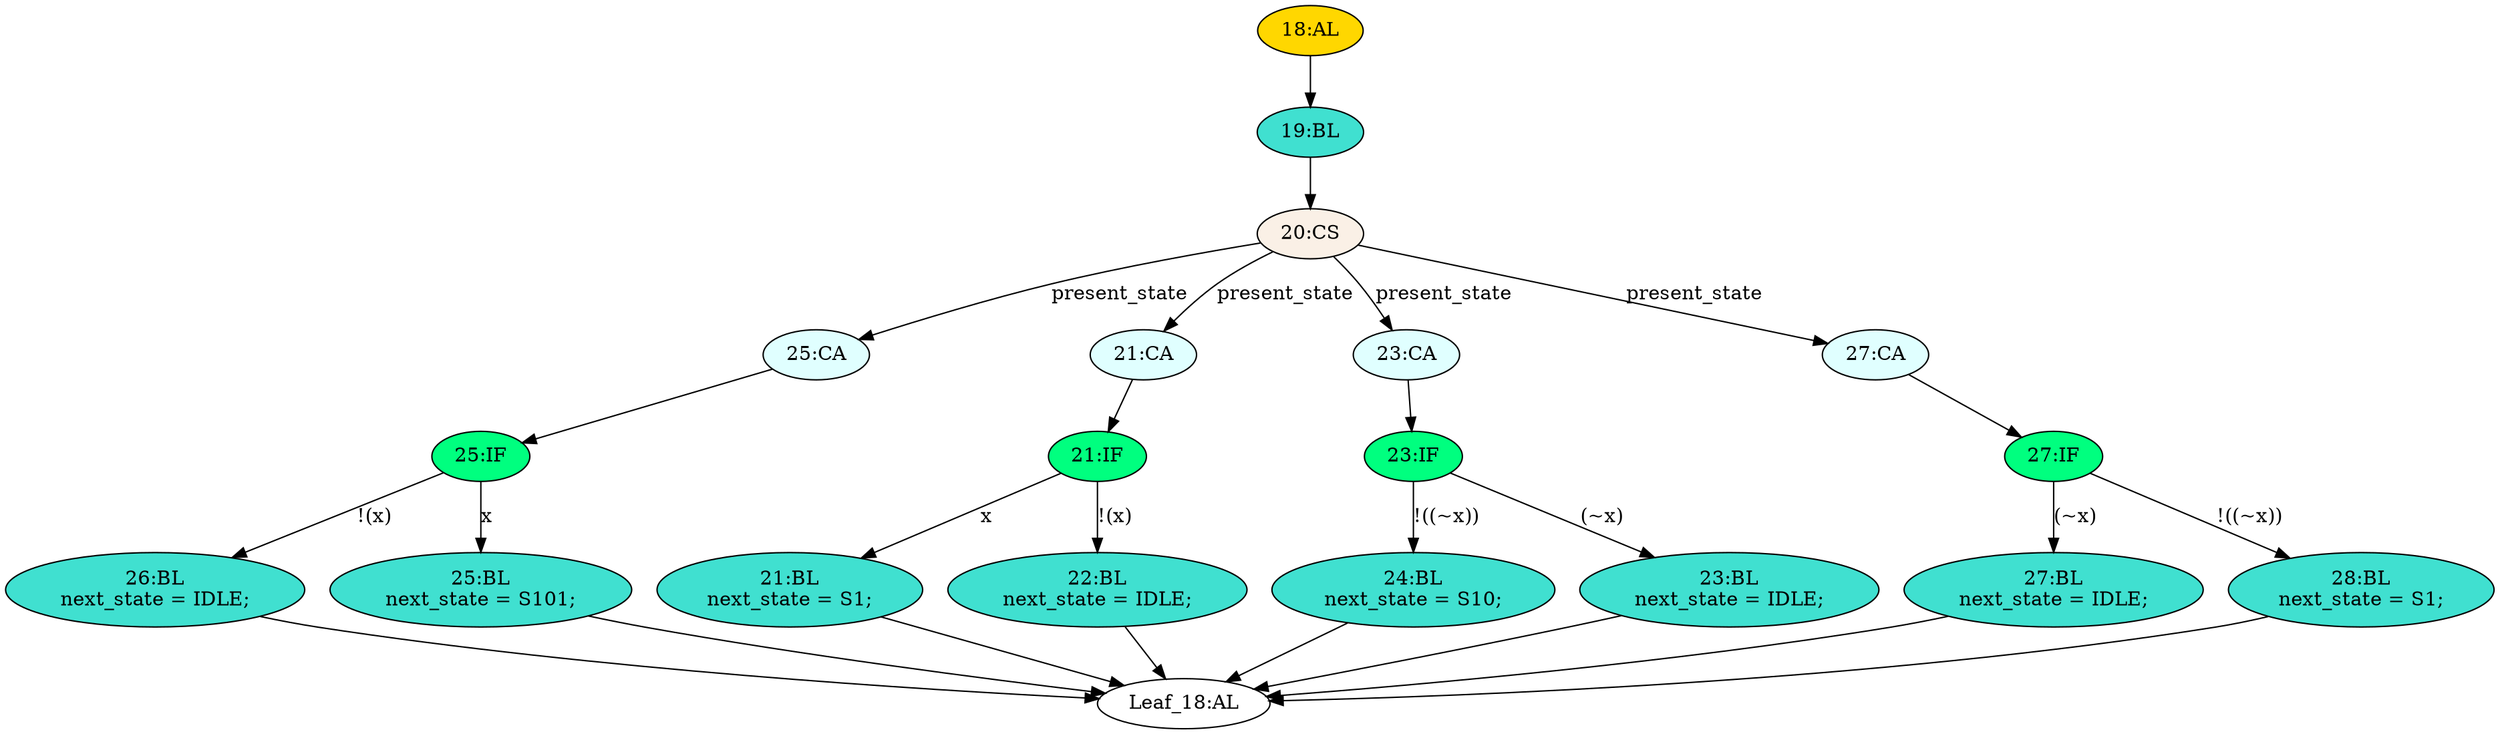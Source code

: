 strict digraph "" {
	node [label="\N"];
	"23:IF"	[ast="<pyverilog.vparser.ast.IfStatement object at 0x7f44d8af1690>",
		fillcolor=springgreen,
		label="23:IF",
		statements="[]",
		style=filled,
		typ=IfStatement];
	"24:BL"	[ast="<pyverilog.vparser.ast.Block object at 0x7f44d8af1810>",
		fillcolor=turquoise,
		label="24:BL
next_state = S10;",
		statements="[<pyverilog.vparser.ast.BlockingSubstitution object at 0x7f44d8af1850>]",
		style=filled,
		typ=Block];
	"23:IF" -> "24:BL"	[cond="['x']",
		label="!((~x))",
		lineno=23];
	"23:BL"	[ast="<pyverilog.vparser.ast.Block object at 0x7f44d8af1a10>",
		fillcolor=turquoise,
		label="23:BL
next_state = IDLE;",
		statements="[<pyverilog.vparser.ast.BlockingSubstitution object at 0x7f44d8af1a50>]",
		style=filled,
		typ=Block];
	"23:IF" -> "23:BL"	[cond="['x']",
		label="(~x)",
		lineno=23];
	"19:BL"	[ast="<pyverilog.vparser.ast.Block object at 0x7f44d8af1c10>",
		fillcolor=turquoise,
		label="19:BL",
		statements="[]",
		style=filled,
		typ=Block];
	"20:CS"	[ast="<pyverilog.vparser.ast.CaseStatement object at 0x7f44d8af1c50>",
		fillcolor=linen,
		label="20:CS",
		statements="[]",
		style=filled,
		typ=CaseStatement];
	"19:BL" -> "20:CS"	[cond="[]",
		lineno=None];
	"21:BL"	[ast="<pyverilog.vparser.ast.Block object at 0x7f44d8386050>",
		fillcolor=turquoise,
		label="21:BL
next_state = S1;",
		statements="[<pyverilog.vparser.ast.BlockingSubstitution object at 0x7f44d8386090>]",
		style=filled,
		typ=Block];
	"Leaf_18:AL"	[def_var="['next_state']",
		label="Leaf_18:AL"];
	"21:BL" -> "Leaf_18:AL"	[cond="[]",
		lineno=None];
	"27:IF"	[ast="<pyverilog.vparser.ast.IfStatement object at 0x7f44d8386850>",
		fillcolor=springgreen,
		label="27:IF",
		statements="[]",
		style=filled,
		typ=IfStatement];
	"27:BL"	[ast="<pyverilog.vparser.ast.Block object at 0x7f44d8386a90>",
		fillcolor=turquoise,
		label="27:BL
next_state = IDLE;",
		statements="[<pyverilog.vparser.ast.BlockingSubstitution object at 0x7f44d8386ad0>]",
		style=filled,
		typ=Block];
	"27:IF" -> "27:BL"	[cond="['x']",
		label="(~x)",
		lineno=27];
	"28:BL"	[ast="<pyverilog.vparser.ast.Block object at 0x7f44d8386890>",
		fillcolor=turquoise,
		label="28:BL
next_state = S1;",
		statements="[<pyverilog.vparser.ast.BlockingSubstitution object at 0x7f44d83868d0>]",
		style=filled,
		typ=Block];
	"27:IF" -> "28:BL"	[cond="['x']",
		label="!((~x))",
		lineno=27];
	"25:CA"	[ast="<pyverilog.vparser.ast.Case object at 0x7f44d8386310>",
		fillcolor=lightcyan,
		label="25:CA",
		statements="[]",
		style=filled,
		typ=Case];
	"20:CS" -> "25:CA"	[cond="['present_state']",
		label=present_state,
		lineno=20];
	"21:CA"	[ast="<pyverilog.vparser.ast.Case object at 0x7f44d8af1d50>",
		fillcolor=lightcyan,
		label="21:CA",
		statements="[]",
		style=filled,
		typ=Case];
	"20:CS" -> "21:CA"	[cond="['present_state']",
		label=present_state,
		lineno=20];
	"23:CA"	[ast="<pyverilog.vparser.ast.Case object at 0x7f44d8386250>",
		fillcolor=lightcyan,
		label="23:CA",
		statements="[]",
		style=filled,
		typ=Case];
	"20:CS" -> "23:CA"	[cond="['present_state']",
		label=present_state,
		lineno=20];
	"27:CA"	[ast="<pyverilog.vparser.ast.Case object at 0x7f44d83867d0>",
		fillcolor=lightcyan,
		label="27:CA",
		statements="[]",
		style=filled,
		typ=Case];
	"20:CS" -> "27:CA"	[cond="['present_state']",
		label=present_state,
		lineno=20];
	"22:BL"	[ast="<pyverilog.vparser.ast.Block object at 0x7f44d8af1e10>",
		fillcolor=turquoise,
		label="22:BL
next_state = IDLE;",
		statements="[<pyverilog.vparser.ast.BlockingSubstitution object at 0x7f44d8af1e50>]",
		style=filled,
		typ=Block];
	"22:BL" -> "Leaf_18:AL"	[cond="[]",
		lineno=None];
	"25:IF"	[ast="<pyverilog.vparser.ast.IfStatement object at 0x7f44d8386390>",
		fillcolor=springgreen,
		label="25:IF",
		statements="[]",
		style=filled,
		typ=IfStatement];
	"25:CA" -> "25:IF"	[cond="[]",
		lineno=None];
	"24:BL" -> "Leaf_18:AL"	[cond="[]",
		lineno=None];
	"26:BL"	[ast="<pyverilog.vparser.ast.Block object at 0x7f44d83863d0>",
		fillcolor=turquoise,
		label="26:BL
next_state = IDLE;",
		statements="[<pyverilog.vparser.ast.BlockingSubstitution object at 0x7f44d8386410>]",
		style=filled,
		typ=Block];
	"26:BL" -> "Leaf_18:AL"	[cond="[]",
		lineno=None];
	"21:IF"	[ast="<pyverilog.vparser.ast.IfStatement object at 0x7f44d8af1dd0>",
		fillcolor=springgreen,
		label="21:IF",
		statements="[]",
		style=filled,
		typ=IfStatement];
	"21:CA" -> "21:IF"	[cond="[]",
		lineno=None];
	"21:IF" -> "21:BL"	[cond="['x']",
		label=x,
		lineno=21];
	"21:IF" -> "22:BL"	[cond="['x']",
		label="!(x)",
		lineno=21];
	"23:CA" -> "23:IF"	[cond="[]",
		lineno=None];
	"27:BL" -> "Leaf_18:AL"	[cond="[]",
		lineno=None];
	"25:IF" -> "26:BL"	[cond="['x']",
		label="!(x)",
		lineno=25];
	"25:BL"	[ast="<pyverilog.vparser.ast.Block object at 0x7f44d83865d0>",
		fillcolor=turquoise,
		label="25:BL
next_state = S101;",
		statements="[<pyverilog.vparser.ast.BlockingSubstitution object at 0x7f44d8386610>]",
		style=filled,
		typ=Block];
	"25:IF" -> "25:BL"	[cond="['x']",
		label=x,
		lineno=25];
	"25:BL" -> "Leaf_18:AL"	[cond="[]",
		lineno=None];
	"18:AL"	[ast="<pyverilog.vparser.ast.Always object at 0x7f44d8386d50>",
		clk_sens=False,
		fillcolor=gold,
		label="18:AL",
		sens="['present_state', 'x']",
		statements="[]",
		style=filled,
		typ=Always,
		use_var="['x', 'present_state']"];
	"18:AL" -> "19:BL"	[cond="[]",
		lineno=None];
	"27:CA" -> "27:IF"	[cond="[]",
		lineno=None];
	"23:BL" -> "Leaf_18:AL"	[cond="[]",
		lineno=None];
	"28:BL" -> "Leaf_18:AL"	[cond="[]",
		lineno=None];
}

